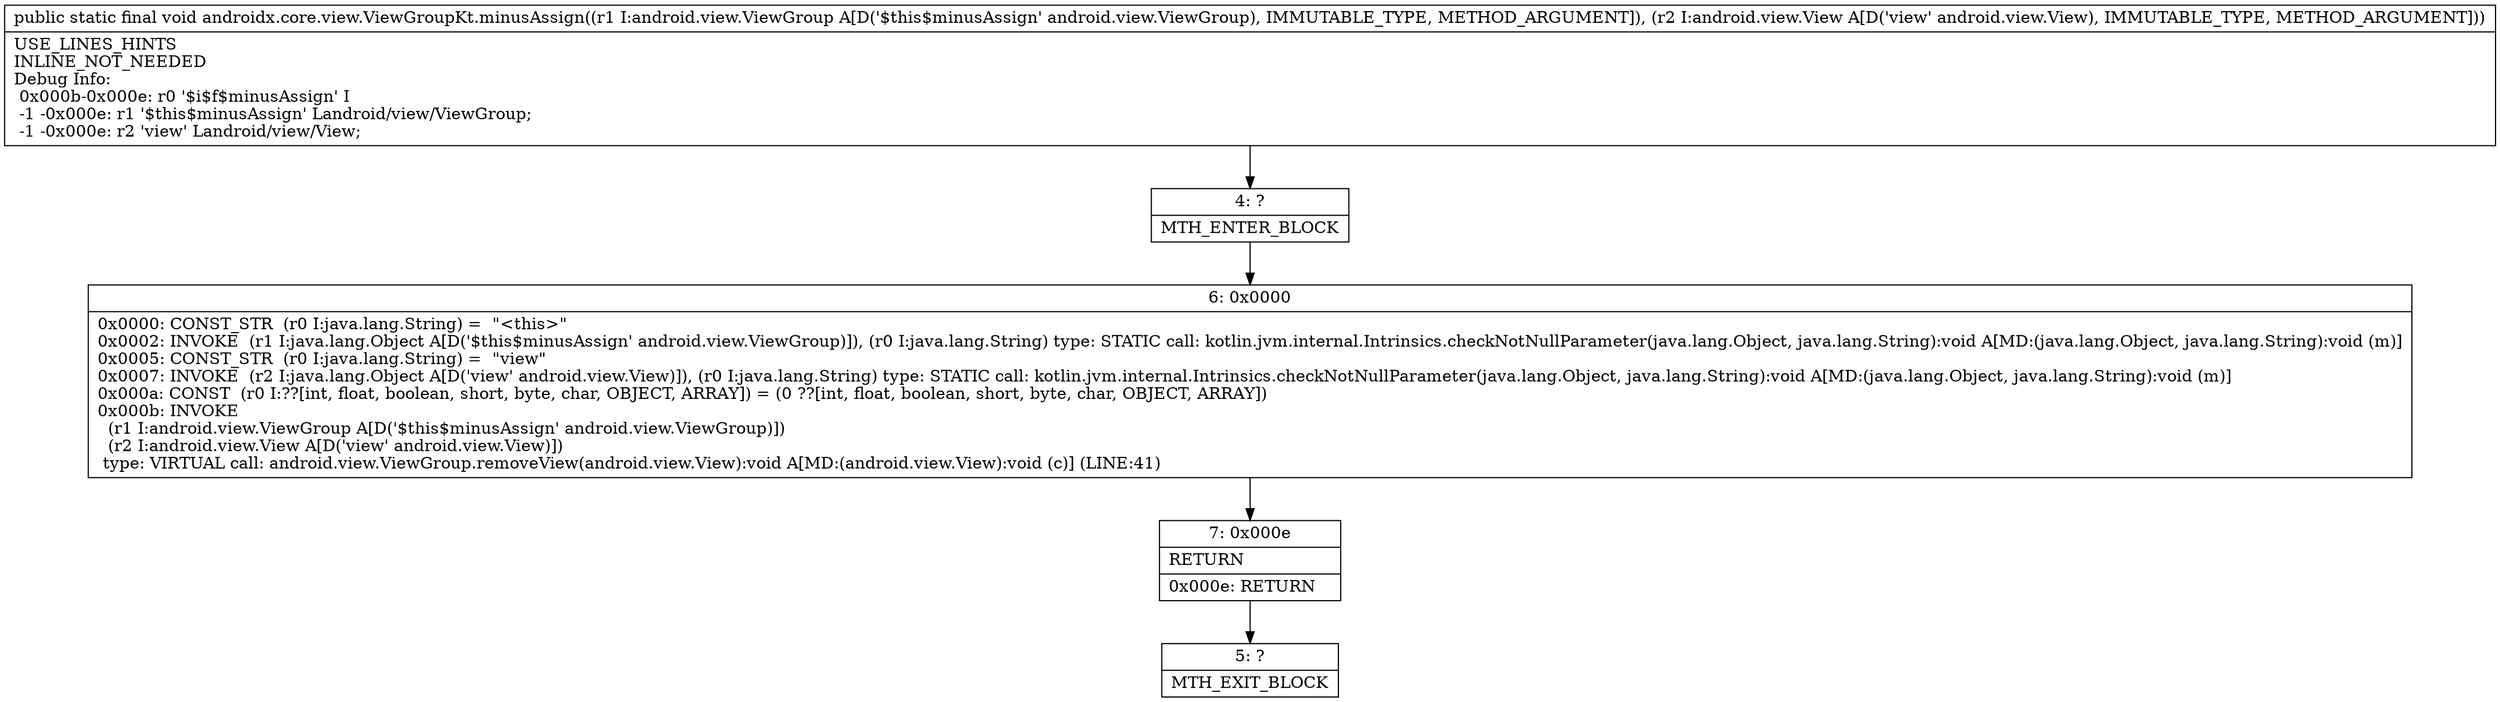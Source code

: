 digraph "CFG forandroidx.core.view.ViewGroupKt.minusAssign(Landroid\/view\/ViewGroup;Landroid\/view\/View;)V" {
Node_4 [shape=record,label="{4\:\ ?|MTH_ENTER_BLOCK\l}"];
Node_6 [shape=record,label="{6\:\ 0x0000|0x0000: CONST_STR  (r0 I:java.lang.String) =  \"\<this\>\" \l0x0002: INVOKE  (r1 I:java.lang.Object A[D('$this$minusAssign' android.view.ViewGroup)]), (r0 I:java.lang.String) type: STATIC call: kotlin.jvm.internal.Intrinsics.checkNotNullParameter(java.lang.Object, java.lang.String):void A[MD:(java.lang.Object, java.lang.String):void (m)]\l0x0005: CONST_STR  (r0 I:java.lang.String) =  \"view\" \l0x0007: INVOKE  (r2 I:java.lang.Object A[D('view' android.view.View)]), (r0 I:java.lang.String) type: STATIC call: kotlin.jvm.internal.Intrinsics.checkNotNullParameter(java.lang.Object, java.lang.String):void A[MD:(java.lang.Object, java.lang.String):void (m)]\l0x000a: CONST  (r0 I:??[int, float, boolean, short, byte, char, OBJECT, ARRAY]) = (0 ??[int, float, boolean, short, byte, char, OBJECT, ARRAY]) \l0x000b: INVOKE  \l  (r1 I:android.view.ViewGroup A[D('$this$minusAssign' android.view.ViewGroup)])\l  (r2 I:android.view.View A[D('view' android.view.View)])\l type: VIRTUAL call: android.view.ViewGroup.removeView(android.view.View):void A[MD:(android.view.View):void (c)] (LINE:41)\l}"];
Node_7 [shape=record,label="{7\:\ 0x000e|RETURN\l|0x000e: RETURN   \l}"];
Node_5 [shape=record,label="{5\:\ ?|MTH_EXIT_BLOCK\l}"];
MethodNode[shape=record,label="{public static final void androidx.core.view.ViewGroupKt.minusAssign((r1 I:android.view.ViewGroup A[D('$this$minusAssign' android.view.ViewGroup), IMMUTABLE_TYPE, METHOD_ARGUMENT]), (r2 I:android.view.View A[D('view' android.view.View), IMMUTABLE_TYPE, METHOD_ARGUMENT]))  | USE_LINES_HINTS\lINLINE_NOT_NEEDED\lDebug Info:\l  0x000b\-0x000e: r0 '$i$f$minusAssign' I\l  \-1 \-0x000e: r1 '$this$minusAssign' Landroid\/view\/ViewGroup;\l  \-1 \-0x000e: r2 'view' Landroid\/view\/View;\l}"];
MethodNode -> Node_4;Node_4 -> Node_6;
Node_6 -> Node_7;
Node_7 -> Node_5;
}

